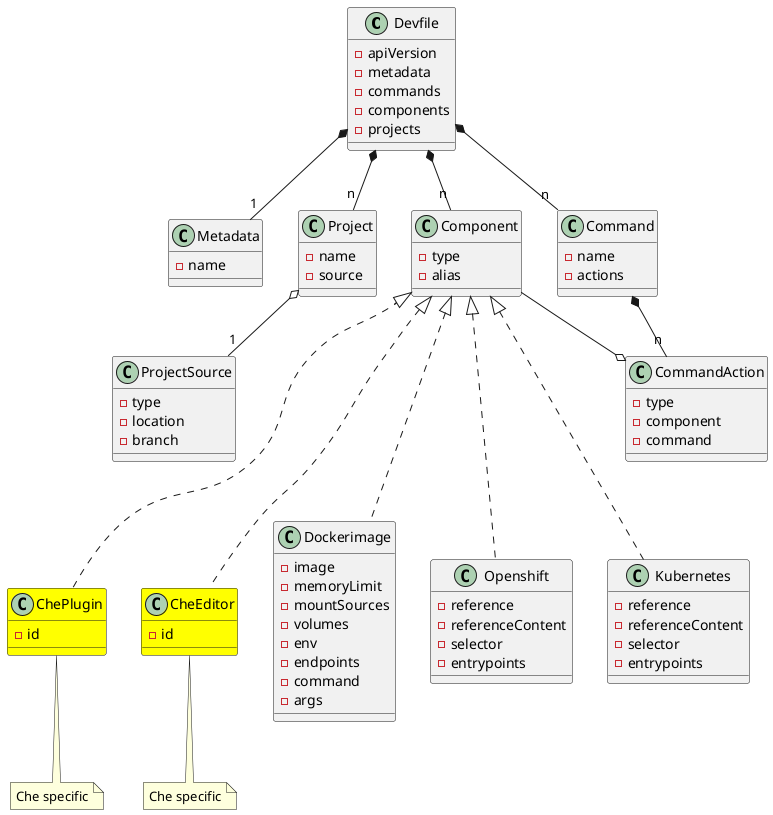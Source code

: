 @startuml devfile_next

class Devfile {
  - apiVersion
  - metadata
  - commands
  - components
  - projects
}

together {
  class Metadata
  class Component
  class Command
  class Project
}

Devfile *-- "1" Metadata
Devfile *-- "n" Component
Devfile *-- "n" Command
Devfile *-- "n" Project

class Metadata {
  - name
}

class Component {
    - type
    - alias
}


Component <|-.. Dockerimage
Component <|-.. Openshift
Component <|-.. Kubernetes
Component <|-.. ChePlugin
Component <|-.. CheEditor

class Command {
  - name
  - actions
}

Command *-- "n" CommandAction
CommandAction o-- Component

class CommandAction {
  - type
  - component
  - command
}

class Project {
  - name
  - source
}

Project o-- "1" ProjectSource

class ProjectSource {
  - type
  - location
  - branch
}

Project -[hidden]> Component
Component -[hidden]> Command
ProjectSource -[hidden]> CommandAction

class Dockerimage {
   - image
   - memoryLimit
   - mountSources
   - volumes
   - env
   - endpoints
   - command
   - args
}

class Openshift {
  - reference
  - referenceContent
  - selector
  - entrypoints
}

class Kubernetes {
  - reference
  - referenceContent
  - selector
  - entrypoints
}

class ChePlugin #yellow {
  - id
}
note bottom of ChePlugin: Che specific

class CheEditor #yellow {
  - id
}
note bottom of CheEditor: Che specific

ChePlugin -[hidden]> CheEditor
CheEditor -[hidden]> Dockerimage

@enduml
